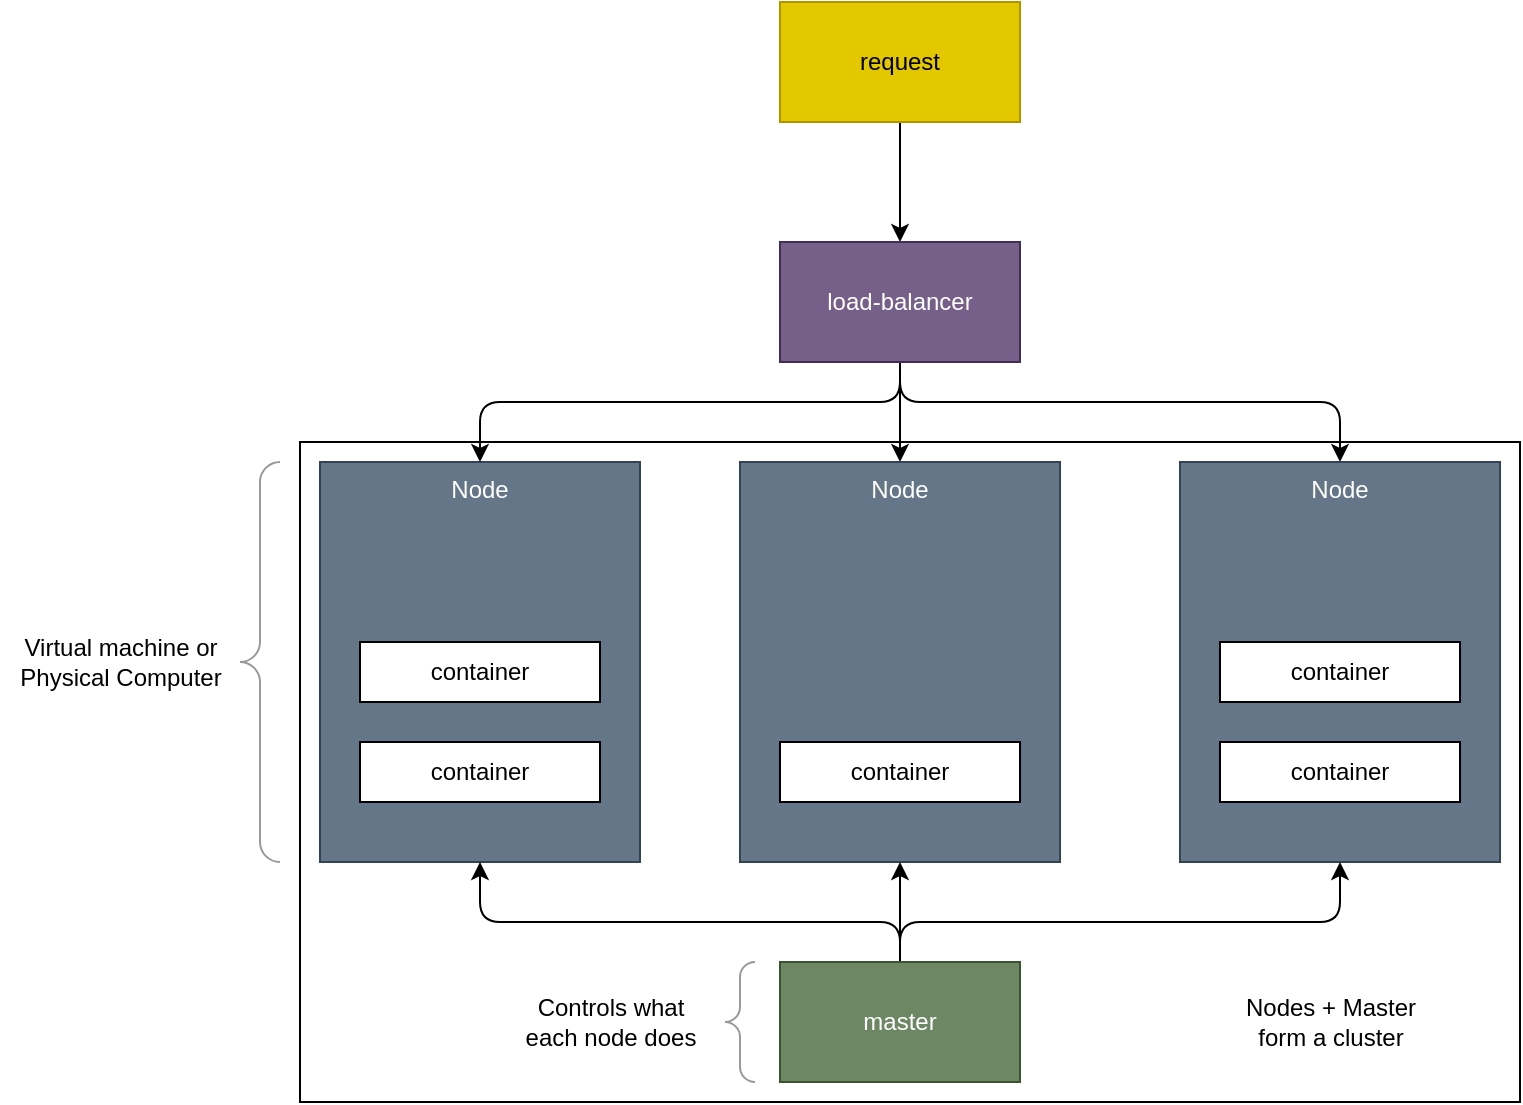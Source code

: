 <mxfile>
    <diagram id="xDP5QCdwMN5W3fej62A9" name="Page-1">
        <mxGraphModel dx="2596" dy="718" grid="1" gridSize="10" guides="1" tooltips="1" connect="1" arrows="1" fold="1" page="1" pageScale="1" pageWidth="850" pageHeight="1100" math="0" shadow="0">
            <root>
                <mxCell id="0"/>
                <mxCell id="1" parent="0"/>
                <mxCell id="21" value="" style="whiteSpace=wrap;html=1;" vertex="1" parent="1">
                    <mxGeometry y="410" width="610" height="330" as="geometry"/>
                </mxCell>
                <mxCell id="6" value="Node" style="whiteSpace=wrap;html=1;align=center;verticalAlign=top;fillColor=#647687;fontColor=#ffffff;strokeColor=#314354;" vertex="1" parent="1">
                    <mxGeometry x="10" y="420" width="160" height="200" as="geometry"/>
                </mxCell>
                <mxCell id="14" style="edgeStyle=none;html=1;entryX=0.5;entryY=0;entryDx=0;entryDy=0;" edge="1" parent="1" source="2" target="3">
                    <mxGeometry relative="1" as="geometry"/>
                </mxCell>
                <mxCell id="2" value="request" style="whiteSpace=wrap;html=1;fillColor=#e3c800;fontColor=#000000;strokeColor=#B09500;" vertex="1" parent="1">
                    <mxGeometry x="240" y="190" width="120" height="60" as="geometry"/>
                </mxCell>
                <mxCell id="15" style="edgeStyle=orthogonalEdgeStyle;html=1;entryX=0.5;entryY=0;entryDx=0;entryDy=0;" edge="1" parent="1" source="3" target="10">
                    <mxGeometry relative="1" as="geometry">
                        <Array as="points">
                            <mxPoint x="300" y="390"/>
                            <mxPoint x="520" y="390"/>
                        </Array>
                    </mxGeometry>
                </mxCell>
                <mxCell id="16" style="edgeStyle=orthogonalEdgeStyle;html=1;" edge="1" parent="1" source="3" target="7">
                    <mxGeometry relative="1" as="geometry"/>
                </mxCell>
                <mxCell id="17" style="edgeStyle=orthogonalEdgeStyle;html=1;" edge="1" parent="1" source="3" target="6">
                    <mxGeometry relative="1" as="geometry">
                        <Array as="points">
                            <mxPoint x="300" y="390"/>
                            <mxPoint x="90" y="390"/>
                        </Array>
                    </mxGeometry>
                </mxCell>
                <mxCell id="3" value="load-balancer" style="whiteSpace=wrap;html=1;fillColor=#76608a;fontColor=#ffffff;strokeColor=#432D57;" vertex="1" parent="1">
                    <mxGeometry x="240" y="310" width="120" height="60" as="geometry"/>
                </mxCell>
                <mxCell id="4" value="container" style="whiteSpace=wrap;html=1;" vertex="1" parent="1">
                    <mxGeometry x="30" y="510" width="120" height="30" as="geometry"/>
                </mxCell>
                <mxCell id="5" value="container" style="whiteSpace=wrap;html=1;" vertex="1" parent="1">
                    <mxGeometry x="30" y="560" width="120" height="30" as="geometry"/>
                </mxCell>
                <mxCell id="7" value="Node" style="whiteSpace=wrap;html=1;align=center;verticalAlign=top;fillColor=#647687;fontColor=#ffffff;strokeColor=#314354;" vertex="1" parent="1">
                    <mxGeometry x="220" y="420" width="160" height="200" as="geometry"/>
                </mxCell>
                <mxCell id="8" value="container" style="whiteSpace=wrap;html=1;" vertex="1" parent="1">
                    <mxGeometry x="460" y="460" width="120" height="30" as="geometry"/>
                </mxCell>
                <mxCell id="9" value="container" style="whiteSpace=wrap;html=1;" vertex="1" parent="1">
                    <mxGeometry x="240" y="560" width="120" height="30" as="geometry"/>
                </mxCell>
                <mxCell id="10" value="Node" style="whiteSpace=wrap;html=1;align=center;verticalAlign=top;fillColor=#647687;fontColor=#ffffff;strokeColor=#314354;" vertex="1" parent="1">
                    <mxGeometry x="440" y="420" width="160" height="200" as="geometry"/>
                </mxCell>
                <mxCell id="11" value="container" style="whiteSpace=wrap;html=1;" vertex="1" parent="1">
                    <mxGeometry x="460" y="510" width="120" height="30" as="geometry"/>
                </mxCell>
                <mxCell id="12" value="container" style="whiteSpace=wrap;html=1;" vertex="1" parent="1">
                    <mxGeometry x="460" y="560" width="120" height="30" as="geometry"/>
                </mxCell>
                <mxCell id="18" style="edgeStyle=orthogonalEdgeStyle;html=1;entryX=0.5;entryY=1;entryDx=0;entryDy=0;" edge="1" parent="1" source="13" target="6">
                    <mxGeometry relative="1" as="geometry">
                        <Array as="points">
                            <mxPoint x="300" y="650"/>
                            <mxPoint x="90" y="650"/>
                        </Array>
                    </mxGeometry>
                </mxCell>
                <mxCell id="19" style="edgeStyle=orthogonalEdgeStyle;html=1;entryX=0.5;entryY=1;entryDx=0;entryDy=0;" edge="1" parent="1" source="13" target="10">
                    <mxGeometry relative="1" as="geometry">
                        <Array as="points">
                            <mxPoint x="300" y="650"/>
                            <mxPoint x="520" y="650"/>
                        </Array>
                    </mxGeometry>
                </mxCell>
                <mxCell id="20" style="edgeStyle=orthogonalEdgeStyle;html=1;" edge="1" parent="1" source="13" target="7">
                    <mxGeometry relative="1" as="geometry"/>
                </mxCell>
                <mxCell id="13" value="master" style="whiteSpace=wrap;html=1;fillColor=#6d8764;fontColor=#ffffff;strokeColor=#3A5431;" vertex="1" parent="1">
                    <mxGeometry x="240" y="670" width="120" height="60" as="geometry"/>
                </mxCell>
                <mxCell id="23" value="" style="labelPosition=right;align=left;strokeWidth=1;shape=mxgraph.mockup.markup.curlyBrace;html=1;shadow=0;dashed=0;strokeColor=#999999;direction=north;" vertex="1" parent="1">
                    <mxGeometry x="-30" y="420" width="20" height="200" as="geometry"/>
                </mxCell>
                <mxCell id="24" value="Virtual machine or&lt;br&gt;Physical Computer" style="text;html=1;align=center;verticalAlign=middle;resizable=0;points=[];autosize=1;strokeColor=none;fillColor=none;" vertex="1" parent="1">
                    <mxGeometry x="-150" y="500" width="120" height="40" as="geometry"/>
                </mxCell>
                <mxCell id="25" value="" style="labelPosition=right;align=left;strokeWidth=1;shape=mxgraph.mockup.markup.curlyBrace;html=1;shadow=0;dashed=0;strokeColor=#999999;direction=north;" vertex="1" parent="1">
                    <mxGeometry x="210" y="670" width="20" height="60" as="geometry"/>
                </mxCell>
                <mxCell id="26" value="Controls what &lt;br&gt;each node does" style="text;html=1;align=center;verticalAlign=middle;resizable=0;points=[];autosize=1;strokeColor=none;fillColor=none;" vertex="1" parent="1">
                    <mxGeometry x="100" y="680" width="110" height="40" as="geometry"/>
                </mxCell>
                <mxCell id="27" value="Nodes + Master&lt;br&gt;form a cluster" style="text;html=1;align=center;verticalAlign=middle;resizable=0;points=[];autosize=1;strokeColor=none;fillColor=none;" vertex="1" parent="1">
                    <mxGeometry x="460" y="680" width="110" height="40" as="geometry"/>
                </mxCell>
            </root>
        </mxGraphModel>
    </diagram>
</mxfile>